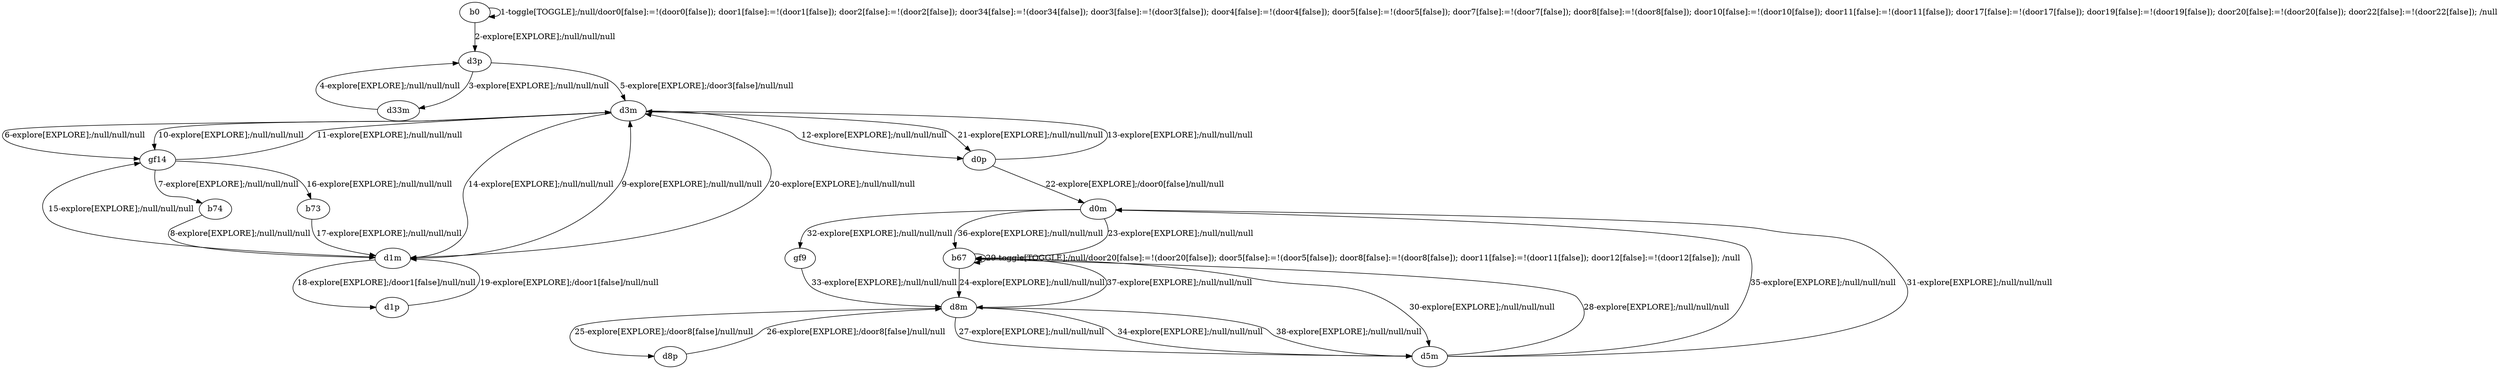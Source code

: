 # Total number of goals covered by this test: 1
# d8p --> d8m

digraph g {
"b0" -> "b0" [label = "1-toggle[TOGGLE];/null/door0[false]:=!(door0[false]); door1[false]:=!(door1[false]); door2[false]:=!(door2[false]); door34[false]:=!(door34[false]); door3[false]:=!(door3[false]); door4[false]:=!(door4[false]); door5[false]:=!(door5[false]); door7[false]:=!(door7[false]); door8[false]:=!(door8[false]); door10[false]:=!(door10[false]); door11[false]:=!(door11[false]); door17[false]:=!(door17[false]); door19[false]:=!(door19[false]); door20[false]:=!(door20[false]); door22[false]:=!(door22[false]); /null"];
"b0" -> "d3p" [label = "2-explore[EXPLORE];/null/null/null"];
"d3p" -> "d33m" [label = "3-explore[EXPLORE];/null/null/null"];
"d33m" -> "d3p" [label = "4-explore[EXPLORE];/null/null/null"];
"d3p" -> "d3m" [label = "5-explore[EXPLORE];/door3[false]/null/null"];
"d3m" -> "gf14" [label = "6-explore[EXPLORE];/null/null/null"];
"gf14" -> "b74" [label = "7-explore[EXPLORE];/null/null/null"];
"b74" -> "d1m" [label = "8-explore[EXPLORE];/null/null/null"];
"d1m" -> "d3m" [label = "9-explore[EXPLORE];/null/null/null"];
"d3m" -> "gf14" [label = "10-explore[EXPLORE];/null/null/null"];
"gf14" -> "d3m" [label = "11-explore[EXPLORE];/null/null/null"];
"d3m" -> "d0p" [label = "12-explore[EXPLORE];/null/null/null"];
"d0p" -> "d3m" [label = "13-explore[EXPLORE];/null/null/null"];
"d3m" -> "d1m" [label = "14-explore[EXPLORE];/null/null/null"];
"d1m" -> "gf14" [label = "15-explore[EXPLORE];/null/null/null"];
"gf14" -> "b73" [label = "16-explore[EXPLORE];/null/null/null"];
"b73" -> "d1m" [label = "17-explore[EXPLORE];/null/null/null"];
"d1m" -> "d1p" [label = "18-explore[EXPLORE];/door1[false]/null/null"];
"d1p" -> "d1m" [label = "19-explore[EXPLORE];/door1[false]/null/null"];
"d1m" -> "d3m" [label = "20-explore[EXPLORE];/null/null/null"];
"d3m" -> "d0p" [label = "21-explore[EXPLORE];/null/null/null"];
"d0p" -> "d0m" [label = "22-explore[EXPLORE];/door0[false]/null/null"];
"d0m" -> "b67" [label = "23-explore[EXPLORE];/null/null/null"];
"b67" -> "d8m" [label = "24-explore[EXPLORE];/null/null/null"];
"d8m" -> "d8p" [label = "25-explore[EXPLORE];/door8[false]/null/null"];
"d8p" -> "d8m" [label = "26-explore[EXPLORE];/door8[false]/null/null"];
"d8m" -> "d5m" [label = "27-explore[EXPLORE];/null/null/null"];
"d5m" -> "b67" [label = "28-explore[EXPLORE];/null/null/null"];
"b67" -> "b67" [label = "29-toggle[TOGGLE];/null/door20[false]:=!(door20[false]); door5[false]:=!(door5[false]); door8[false]:=!(door8[false]); door11[false]:=!(door11[false]); door12[false]:=!(door12[false]); /null"];
"b67" -> "d5m" [label = "30-explore[EXPLORE];/null/null/null"];
"d5m" -> "d0m" [label = "31-explore[EXPLORE];/null/null/null"];
"d0m" -> "gf9" [label = "32-explore[EXPLORE];/null/null/null"];
"gf9" -> "d8m" [label = "33-explore[EXPLORE];/null/null/null"];
"d8m" -> "d5m" [label = "34-explore[EXPLORE];/null/null/null"];
"d5m" -> "d0m" [label = "35-explore[EXPLORE];/null/null/null"];
"d0m" -> "b67" [label = "36-explore[EXPLORE];/null/null/null"];
"b67" -> "d8m" [label = "37-explore[EXPLORE];/null/null/null"];
"d8m" -> "d5m" [label = "38-explore[EXPLORE];/null/null/null"];
}